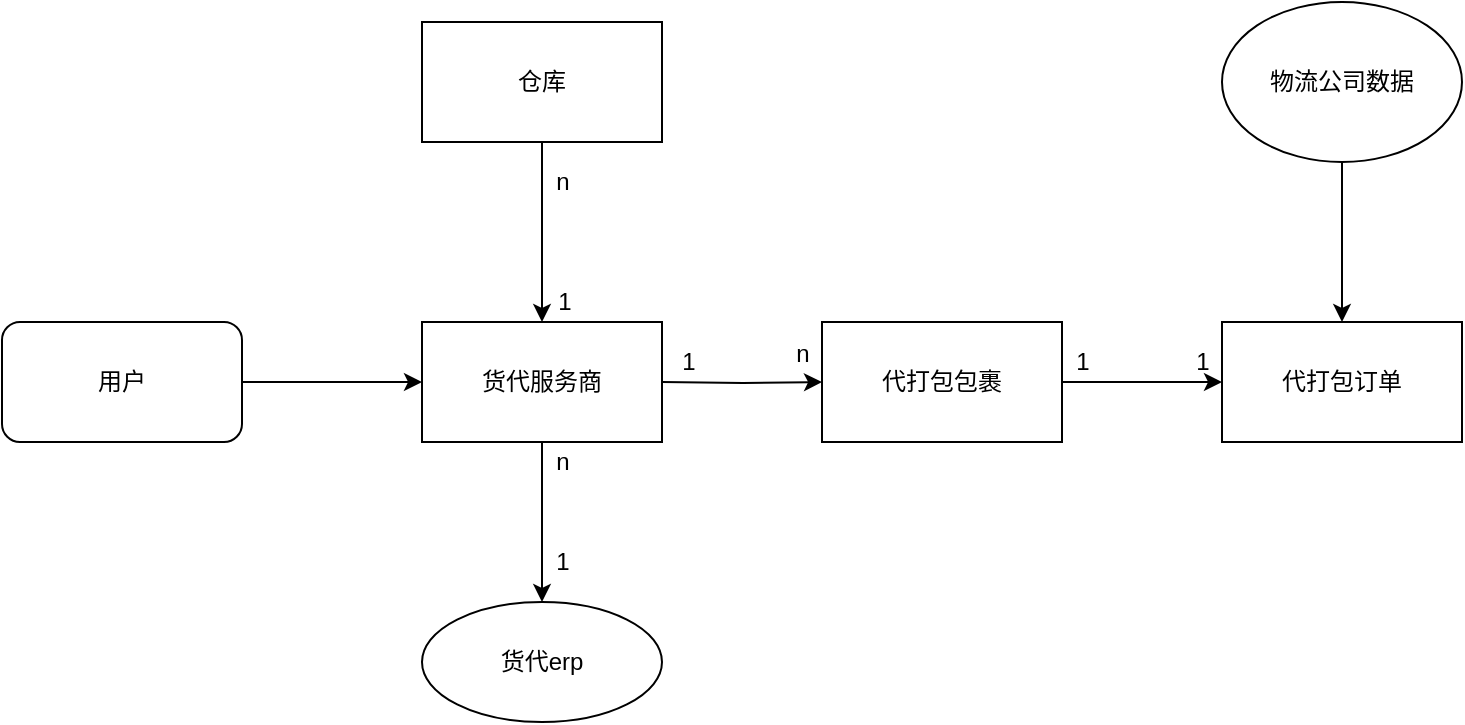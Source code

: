 <mxfile version="18.0.3" type="github">
  <diagram id="_3HtI_OE_CnLbjIIxL0U" name="第 1 页">
    <mxGraphModel dx="2249" dy="762" grid="1" gridSize="10" guides="1" tooltips="1" connect="1" arrows="1" fold="1" page="1" pageScale="1" pageWidth="827" pageHeight="1169" math="0" shadow="0">
      <root>
        <mxCell id="0" />
        <mxCell id="1" parent="0" />
        <mxCell id="WfKt7YNtduD_fY_sLWLm-5" value="" style="edgeStyle=orthogonalEdgeStyle;rounded=0;orthogonalLoop=1;jettySize=auto;html=1;" edge="1" parent="1" target="WfKt7YNtduD_fY_sLWLm-4">
          <mxGeometry relative="1" as="geometry">
            <mxPoint x="270" y="350" as="sourcePoint" />
          </mxGeometry>
        </mxCell>
        <mxCell id="WfKt7YNtduD_fY_sLWLm-7" value="" style="edgeStyle=orthogonalEdgeStyle;rounded=0;orthogonalLoop=1;jettySize=auto;html=1;" edge="1" parent="1" source="WfKt7YNtduD_fY_sLWLm-4" target="WfKt7YNtduD_fY_sLWLm-6">
          <mxGeometry relative="1" as="geometry" />
        </mxCell>
        <mxCell id="WfKt7YNtduD_fY_sLWLm-4" value="代打包包裹" style="whiteSpace=wrap;html=1;rounded=0;" vertex="1" parent="1">
          <mxGeometry x="350" y="320" width="120" height="60" as="geometry" />
        </mxCell>
        <mxCell id="WfKt7YNtduD_fY_sLWLm-6" value="代打包订单" style="whiteSpace=wrap;html=1;rounded=0;" vertex="1" parent="1">
          <mxGeometry x="550" y="320" width="120" height="60" as="geometry" />
        </mxCell>
        <mxCell id="WfKt7YNtduD_fY_sLWLm-16" value="" style="edgeStyle=orthogonalEdgeStyle;rounded=0;orthogonalLoop=1;jettySize=auto;html=1;" edge="1" parent="1" source="WfKt7YNtduD_fY_sLWLm-9" target="WfKt7YNtduD_fY_sLWLm-15">
          <mxGeometry relative="1" as="geometry" />
        </mxCell>
        <mxCell id="WfKt7YNtduD_fY_sLWLm-9" value="货代服务商" style="rounded=0;whiteSpace=wrap;html=1;" vertex="1" parent="1">
          <mxGeometry x="150" y="320" width="120" height="60" as="geometry" />
        </mxCell>
        <mxCell id="WfKt7YNtduD_fY_sLWLm-11" value="" style="edgeStyle=orthogonalEdgeStyle;rounded=0;orthogonalLoop=1;jettySize=auto;html=1;" edge="1" parent="1" source="WfKt7YNtduD_fY_sLWLm-10" target="WfKt7YNtduD_fY_sLWLm-9">
          <mxGeometry relative="1" as="geometry" />
        </mxCell>
        <mxCell id="WfKt7YNtduD_fY_sLWLm-10" value="用户" style="rounded=1;whiteSpace=wrap;html=1;" vertex="1" parent="1">
          <mxGeometry x="-60" y="320" width="120" height="60" as="geometry" />
        </mxCell>
        <mxCell id="WfKt7YNtduD_fY_sLWLm-14" value="" style="edgeStyle=orthogonalEdgeStyle;rounded=0;orthogonalLoop=1;jettySize=auto;html=1;" edge="1" parent="1" source="WfKt7YNtduD_fY_sLWLm-13" target="WfKt7YNtduD_fY_sLWLm-9">
          <mxGeometry relative="1" as="geometry" />
        </mxCell>
        <mxCell id="WfKt7YNtduD_fY_sLWLm-13" value="仓库" style="rounded=0;whiteSpace=wrap;html=1;" vertex="1" parent="1">
          <mxGeometry x="150" y="170" width="120" height="60" as="geometry" />
        </mxCell>
        <mxCell id="WfKt7YNtduD_fY_sLWLm-15" value="货代erp" style="ellipse;whiteSpace=wrap;html=1;rounded=0;" vertex="1" parent="1">
          <mxGeometry x="150" y="460" width="120" height="60" as="geometry" />
        </mxCell>
        <mxCell id="WfKt7YNtduD_fY_sLWLm-18" value="" style="edgeStyle=orthogonalEdgeStyle;rounded=0;orthogonalLoop=1;jettySize=auto;html=1;" edge="1" parent="1" source="WfKt7YNtduD_fY_sLWLm-17" target="WfKt7YNtduD_fY_sLWLm-6">
          <mxGeometry relative="1" as="geometry" />
        </mxCell>
        <mxCell id="WfKt7YNtduD_fY_sLWLm-17" value="物流公司数据" style="ellipse;whiteSpace=wrap;html=1;" vertex="1" parent="1">
          <mxGeometry x="550" y="160" width="120" height="80" as="geometry" />
        </mxCell>
        <mxCell id="WfKt7YNtduD_fY_sLWLm-19" value="n" style="text;html=1;align=center;verticalAlign=middle;resizable=0;points=[];autosize=1;strokeColor=none;fillColor=none;" vertex="1" parent="1">
          <mxGeometry x="210" y="240" width="20" height="20" as="geometry" />
        </mxCell>
        <mxCell id="WfKt7YNtduD_fY_sLWLm-20" value="1" style="text;html=1;align=center;verticalAlign=middle;resizable=0;points=[];autosize=1;strokeColor=none;fillColor=none;" vertex="1" parent="1">
          <mxGeometry x="211" y="300" width="20" height="20" as="geometry" />
        </mxCell>
        <mxCell id="WfKt7YNtduD_fY_sLWLm-21" value="n" style="text;html=1;align=center;verticalAlign=middle;resizable=0;points=[];autosize=1;strokeColor=none;fillColor=none;" vertex="1" parent="1">
          <mxGeometry x="210" y="380" width="20" height="20" as="geometry" />
        </mxCell>
        <mxCell id="WfKt7YNtduD_fY_sLWLm-22" value="1" style="text;html=1;align=center;verticalAlign=middle;resizable=0;points=[];autosize=1;strokeColor=none;fillColor=none;" vertex="1" parent="1">
          <mxGeometry x="210" y="430" width="20" height="20" as="geometry" />
        </mxCell>
        <mxCell id="WfKt7YNtduD_fY_sLWLm-23" value="1" style="text;html=1;align=center;verticalAlign=middle;resizable=0;points=[];autosize=1;strokeColor=none;fillColor=none;" vertex="1" parent="1">
          <mxGeometry x="273" y="330" width="20" height="20" as="geometry" />
        </mxCell>
        <mxCell id="WfKt7YNtduD_fY_sLWLm-24" value="n" style="text;html=1;align=center;verticalAlign=middle;resizable=0;points=[];autosize=1;strokeColor=none;fillColor=none;" vertex="1" parent="1">
          <mxGeometry x="330" y="326" width="20" height="20" as="geometry" />
        </mxCell>
        <mxCell id="WfKt7YNtduD_fY_sLWLm-25" value="1" style="text;html=1;align=center;verticalAlign=middle;resizable=0;points=[];autosize=1;strokeColor=none;fillColor=none;" vertex="1" parent="1">
          <mxGeometry x="470" y="330" width="20" height="20" as="geometry" />
        </mxCell>
        <mxCell id="WfKt7YNtduD_fY_sLWLm-26" value="1" style="text;html=1;align=center;verticalAlign=middle;resizable=0;points=[];autosize=1;strokeColor=none;fillColor=none;" vertex="1" parent="1">
          <mxGeometry x="530" y="330" width="20" height="20" as="geometry" />
        </mxCell>
      </root>
    </mxGraphModel>
  </diagram>
</mxfile>
